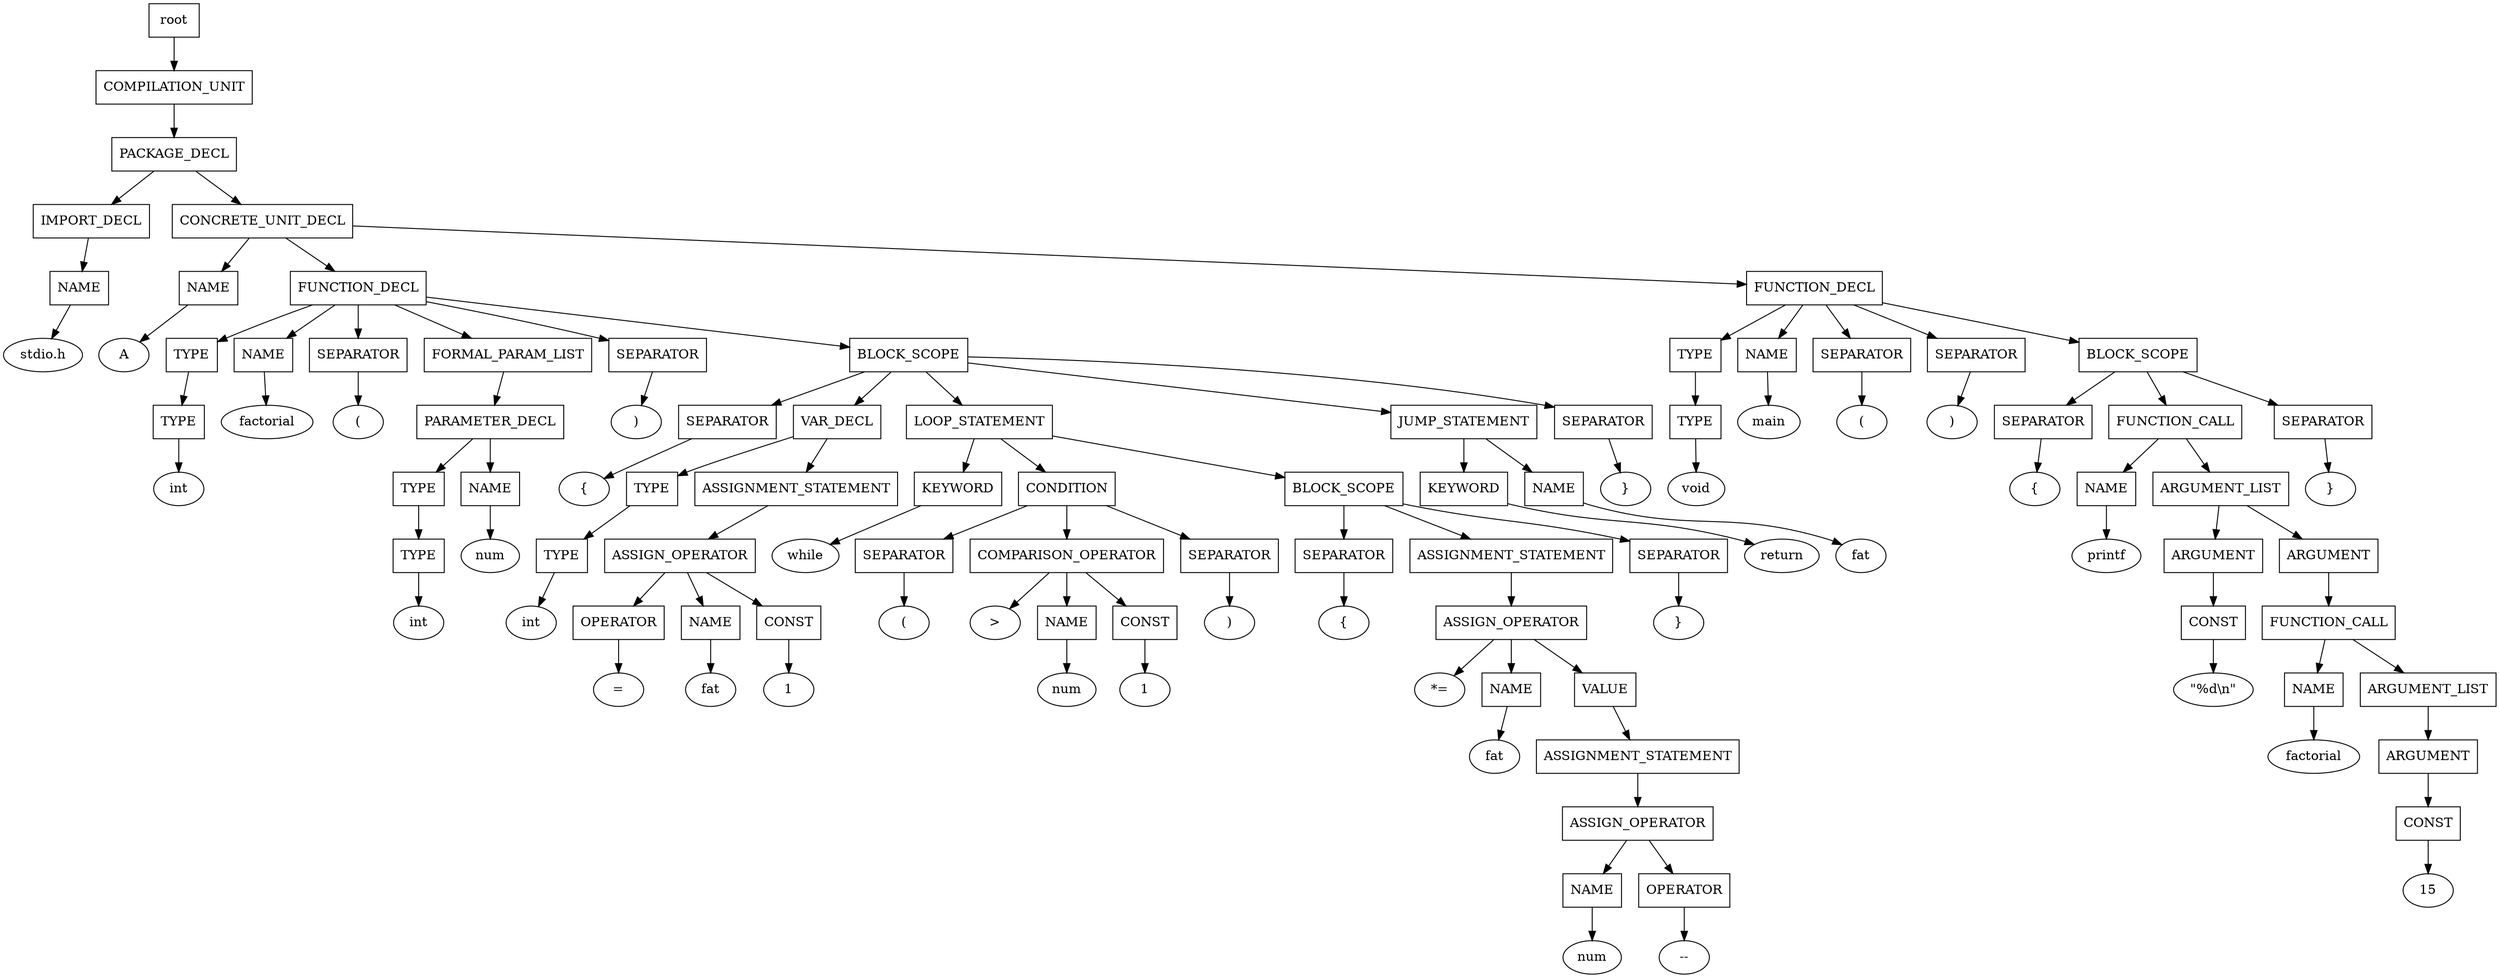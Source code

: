 digraph G {
	splines="TRUE";
	n_0 [label="root", shape="rectangle"]
	n_0 -> n_1
	n_1 [label="COMPILATION_UNIT", shape="rectangle"]
	n_1 -> n_2
	n_2 [label="PACKAGE_DECL", shape="rectangle"]
	n_2 -> n_3
	n_3 [label="IMPORT_DECL", shape="rectangle"]
	n_3 -> n_5
	n_5 [label="NAME", shape="rectangle"]
	n_5 -> n_9
	n_9 [label="stdio.h", shape="ellipse"]
	n_2 -> n_4
	n_4 [label="CONCRETE_UNIT_DECL", shape="rectangle"]
	n_4 -> n_6
	n_6 [label="NAME", shape="rectangle"]
	n_6 -> n_10
	n_10 [label="A", shape="ellipse"]
	n_4 -> n_7
	n_7 [label="FUNCTION_DECL", shape="rectangle"]
	n_7 -> n_11
	n_11 [label="TYPE", shape="rectangle"]
	n_11 -> n_22
	n_22 [label="TYPE", shape="rectangle"]
	n_22 -> n_39
	n_39 [label="int", shape="ellipse"]
	n_7 -> n_12
	n_12 [label="NAME", shape="rectangle"]
	n_12 -> n_23
	n_23 [label="factorial", shape="ellipse"]
	n_7 -> n_13
	n_13 [label="SEPARATOR", shape="rectangle"]
	n_13 -> n_24
	n_24 [label="(", shape="ellipse"]
	n_7 -> n_14
	n_14 [label="FORMAL_PARAM_LIST", shape="rectangle"]
	n_14 -> n_25
	n_25 [label="PARAMETER_DECL", shape="rectangle"]
	n_25 -> n_40
	n_40 [label="TYPE", shape="rectangle"]
	n_40 -> n_56
	n_56 [label="TYPE", shape="rectangle"]
	n_56 -> n_72
	n_72 [label="int", shape="ellipse"]
	n_25 -> n_41
	n_41 [label="NAME", shape="rectangle"]
	n_41 -> n_57
	n_57 [label="num", shape="ellipse"]
	n_7 -> n_15
	n_15 [label="SEPARATOR", shape="rectangle"]
	n_15 -> n_26
	n_26 [label=")", shape="ellipse"]
	n_7 -> n_16
	n_16 [label="BLOCK_SCOPE", shape="rectangle"]
	n_16 -> n_27
	n_27 [label="SEPARATOR", shape="rectangle"]
	n_27 -> n_42
	n_42 [label="{", shape="ellipse"]
	n_16 -> n_28
	n_28 [label="VAR_DECL", shape="rectangle"]
	n_28 -> n_43
	n_43 [label="TYPE", shape="rectangle"]
	n_43 -> n_58
	n_58 [label="TYPE", shape="rectangle"]
	n_58 -> n_73
	n_73 [label="int", shape="ellipse"]
	n_28 -> n_44
	n_44 [label="ASSIGNMENT_STATEMENT", shape="rectangle"]
	n_44 -> n_59
	n_59 [label="ASSIGN_OPERATOR", shape="rectangle"]
	n_59 -> n_74
	n_74 [label="OPERATOR", shape="rectangle"]
	n_74 -> n_87
	n_87 [label="=", shape="ellipse"]
	n_59 -> n_75
	n_75 [label="NAME", shape="rectangle"]
	n_75 -> n_88
	n_88 [label="fat", shape="ellipse"]
	n_59 -> n_76
	n_76 [label="CONST", shape="rectangle"]
	n_76 -> n_89
	n_89 [label="1", shape="ellipse"]
	n_16 -> n_29
	n_29 [label="LOOP_STATEMENT", shape="rectangle"]
	n_29 -> n_45
	n_45 [label="KEYWORD", shape="rectangle"]
	n_45 -> n_60
	n_60 [label="while", shape="ellipse"]
	n_29 -> n_46
	n_46 [label="CONDITION", shape="rectangle"]
	n_46 -> n_61
	n_61 [label="SEPARATOR", shape="rectangle"]
	n_61 -> n_77
	n_77 [label="(", shape="ellipse"]
	n_46 -> n_62
	n_62 [label="COMPARISON_OPERATOR", shape="rectangle"]
	n_62 -> n_78
	n_78 [label=">", shape="ellipse"]
	n_62 -> n_79
	n_79 [label="NAME", shape="rectangle"]
	n_79 -> n_90
	n_90 [label="num", shape="ellipse"]
	n_62 -> n_80
	n_80 [label="CONST", shape="rectangle"]
	n_80 -> n_91
	n_91 [label="1", shape="ellipse"]
	n_46 -> n_63
	n_63 [label="SEPARATOR", shape="rectangle"]
	n_63 -> n_81
	n_81 [label=")", shape="ellipse"]
	n_29 -> n_47
	n_47 [label="BLOCK_SCOPE", shape="rectangle"]
	n_47 -> n_64
	n_64 [label="SEPARATOR", shape="rectangle"]
	n_64 -> n_82
	n_82 [label="{", shape="ellipse"]
	n_47 -> n_65
	n_65 [label="ASSIGNMENT_STATEMENT", shape="rectangle"]
	n_65 -> n_83
	n_83 [label="ASSIGN_OPERATOR", shape="rectangle"]
	n_83 -> n_92
	n_92 [label="*=", shape="ellipse"]
	n_83 -> n_93
	n_93 [label="NAME", shape="rectangle"]
	n_93 -> n_98
	n_98 [label="fat", shape="ellipse"]
	n_83 -> n_94
	n_94 [label="VALUE", shape="rectangle"]
	n_94 -> n_99
	n_99 [label="ASSIGNMENT_STATEMENT", shape="rectangle"]
	n_99 -> n_102
	n_102 [label="ASSIGN_OPERATOR", shape="rectangle"]
	n_102 -> n_104
	n_104 [label="NAME", shape="rectangle"]
	n_104 -> n_107
	n_107 [label="num", shape="ellipse"]
	n_102 -> n_105
	n_105 [label="OPERATOR", shape="rectangle"]
	n_105 -> n_108
	n_108 [label="--", shape="ellipse"]
	n_47 -> n_66
	n_66 [label="SEPARATOR", shape="rectangle"]
	n_66 -> n_84
	n_84 [label="}", shape="ellipse"]
	n_16 -> n_30
	n_30 [label="JUMP_STATEMENT", shape="rectangle"]
	n_30 -> n_48
	n_48 [label="KEYWORD", shape="rectangle"]
	n_48 -> n_67
	n_67 [label="return", shape="ellipse"]
	n_30 -> n_49
	n_49 [label="NAME", shape="rectangle"]
	n_49 -> n_68
	n_68 [label="fat", shape="ellipse"]
	n_16 -> n_31
	n_31 [label="SEPARATOR", shape="rectangle"]
	n_31 -> n_50
	n_50 [label="}", shape="ellipse"]
	n_4 -> n_8
	n_8 [label="FUNCTION_DECL", shape="rectangle"]
	n_8 -> n_17
	n_17 [label="TYPE", shape="rectangle"]
	n_17 -> n_32
	n_32 [label="TYPE", shape="rectangle"]
	n_32 -> n_51
	n_51 [label="void", shape="ellipse"]
	n_8 -> n_18
	n_18 [label="NAME", shape="rectangle"]
	n_18 -> n_33
	n_33 [label="main", shape="ellipse"]
	n_8 -> n_19
	n_19 [label="SEPARATOR", shape="rectangle"]
	n_19 -> n_34
	n_34 [label="(", shape="ellipse"]
	n_8 -> n_20
	n_20 [label="SEPARATOR", shape="rectangle"]
	n_20 -> n_35
	n_35 [label=")", shape="ellipse"]
	n_8 -> n_21
	n_21 [label="BLOCK_SCOPE", shape="rectangle"]
	n_21 -> n_36
	n_36 [label="SEPARATOR", shape="rectangle"]
	n_36 -> n_52
	n_52 [label="{", shape="ellipse"]
	n_21 -> n_37
	n_37 [label="FUNCTION_CALL", shape="rectangle"]
	n_37 -> n_53
	n_53 [label="NAME", shape="rectangle"]
	n_53 -> n_69
	n_69 [label="printf", shape="ellipse"]
	n_37 -> n_54
	n_54 [label="ARGUMENT_LIST", shape="rectangle"]
	n_54 -> n_70
	n_70 [label="ARGUMENT", shape="rectangle"]
	n_70 -> n_85
	n_85 [label="CONST", shape="rectangle"]
	n_85 -> n_95
	n_95 [label="\"%d\\n\"", shape="ellipse"]
	n_54 -> n_71
	n_71 [label="ARGUMENT", shape="rectangle"]
	n_71 -> n_86
	n_86 [label="FUNCTION_CALL", shape="rectangle"]
	n_86 -> n_96
	n_96 [label="NAME", shape="rectangle"]
	n_96 -> n_100
	n_100 [label="factorial", shape="ellipse"]
	n_86 -> n_97
	n_97 [label="ARGUMENT_LIST", shape="rectangle"]
	n_97 -> n_101
	n_101 [label="ARGUMENT", shape="rectangle"]
	n_101 -> n_103
	n_103 [label="CONST", shape="rectangle"]
	n_103 -> n_106
	n_106 [label="15", shape="ellipse"]
	n_21 -> n_38
	n_38 [label="SEPARATOR", shape="rectangle"]
	n_38 -> n_55
	n_55 [label="}", shape="ellipse"]
}